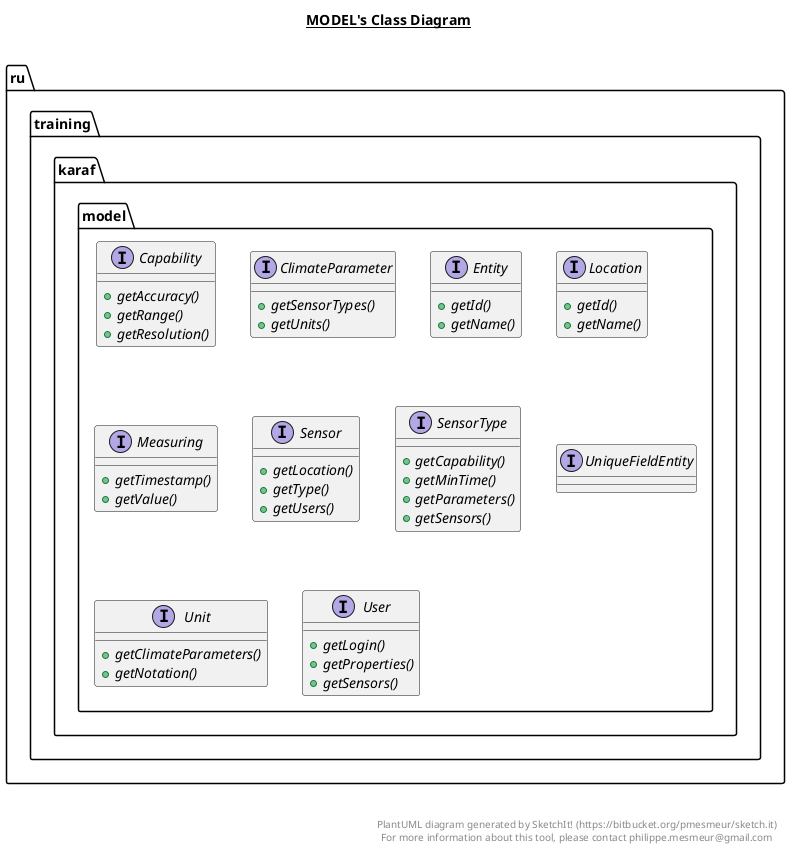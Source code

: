 @startuml

title __MODEL's Class Diagram__\n

  namespace ru.training.karaf.model {
    interface ru.training.karaf.model.Capability {
        {abstract} + getAccuracy()
        {abstract} + getRange()
        {abstract} + getResolution()
    }
  }
  

  namespace ru.training.karaf.model {
    interface ru.training.karaf.model.ClimateParameter {
        {abstract} + getSensorTypes()
        {abstract} + getUnits()
    }
  }
  

  namespace ru.training.karaf.model {
    interface ru.training.karaf.model.Entity {
        {abstract} + getId()
        {abstract} + getName()
    }
  }
  

  namespace ru.training.karaf.model {
    interface ru.training.karaf.model.Location {
        {abstract} + getId()
        {abstract} + getName()
    }
  }
  

  namespace ru.training.karaf.model {
    interface ru.training.karaf.model.Measuring {
        {abstract} + getTimestamp()
        {abstract} + getValue()
    }
  }
  

  namespace ru.training.karaf.model {
    interface ru.training.karaf.model.Sensor {
        {abstract} + getLocation()
        {abstract} + getType()
        {abstract} + getUsers()
    }
  }
  

  namespace ru.training.karaf.model {
    interface ru.training.karaf.model.SensorType {
        {abstract} + getCapability()
        {abstract} + getMinTime()
        {abstract} + getParameters()
        {abstract} + getSensors()
    }
  }
  

  namespace ru.training.karaf.model {
    interface ru.training.karaf.model.UniqueFieldEntity {
    }
  }
  

  namespace ru.training.karaf.model {
    interface ru.training.karaf.model.Unit {
        {abstract} + getClimateParameters()
        {abstract} + getNotation()
    }
  }
  

  namespace ru.training.karaf.model {
    interface ru.training.karaf.model.User {
        {abstract} + getLogin()
        {abstract} + getProperties()
        {abstract} + getSensors()
    }
  }
  



right footer


PlantUML diagram generated by SketchIt! (https://bitbucket.org/pmesmeur/sketch.it)
For more information about this tool, please contact philippe.mesmeur@gmail.com
endfooter

@enduml
